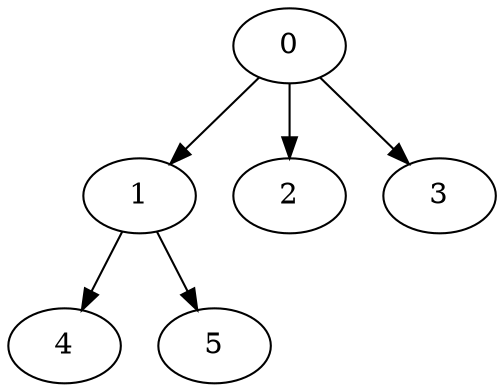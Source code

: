/* Created by igraph 0.10.15 */
digraph {
  0 [
    Visited=1
    Line=94387332130480
  ];
  1 [
    Visited=1
    Line=94387332130832
  ];
  2 [
    Visited=1
    Line=94387332131184
  ];
  3 [
    Visited=1
    Line=94387332131536
  ];
  4 [
    Visited=1
    Line=94387332131888
  ];
  5 [
    Visited=1
    Line=94387332156528
  ];

  0 -> 1;
  0 -> 2;
  0 -> 3;
  1 -> 4;
  1 -> 5;
}
